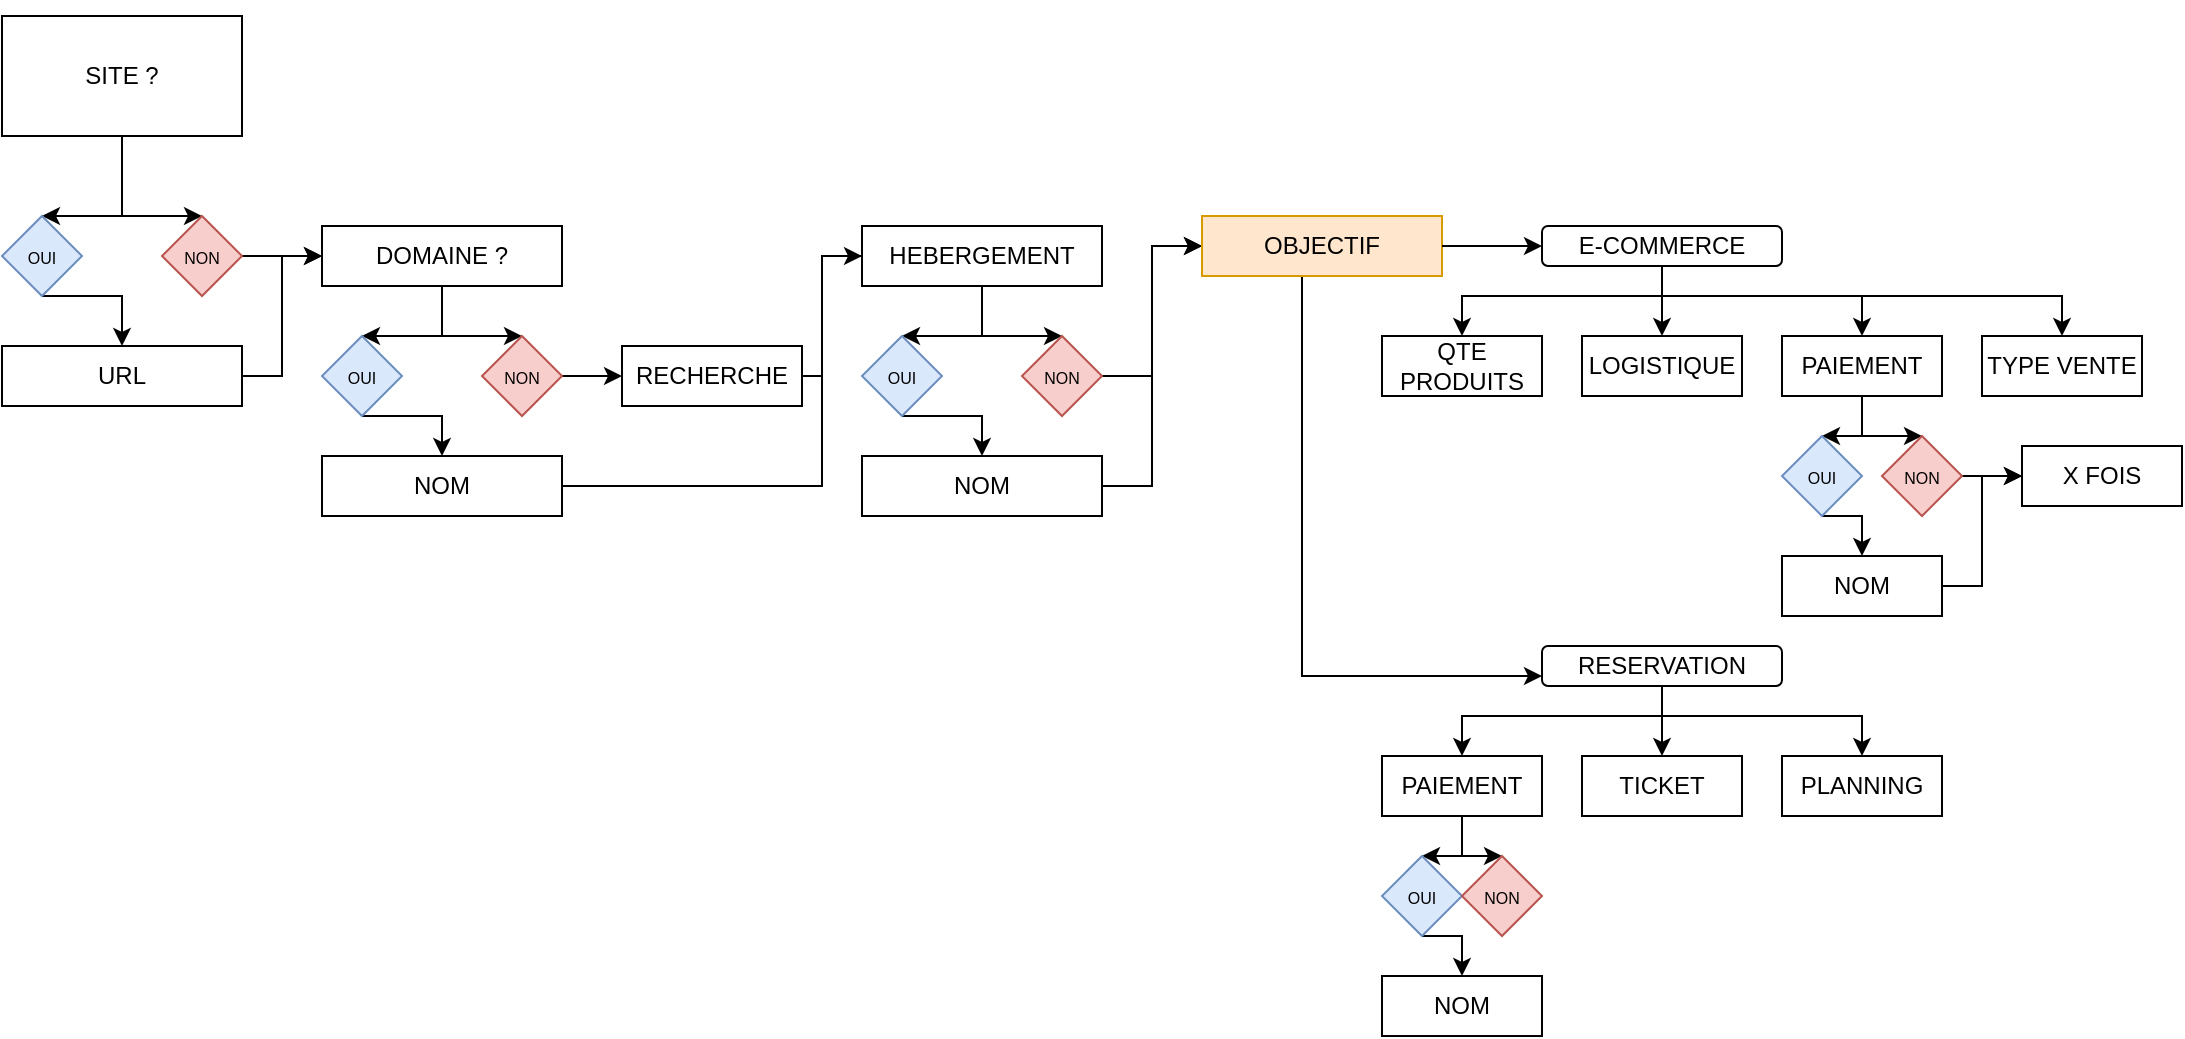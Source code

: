 <mxfile version="16.4.7" type="github">
  <diagram id="dq8gb7fQARIdYSocHXqy" name="Page-1">
    <mxGraphModel dx="813" dy="433" grid="1" gridSize="10" guides="1" tooltips="1" connect="1" arrows="1" fold="1" page="1" pageScale="1" pageWidth="1169" pageHeight="1654" math="0" shadow="0">
      <root>
        <mxCell id="0" />
        <mxCell id="1" parent="0" />
        <mxCell id="Kev8f9_p8VW5dfip_5u--6" style="edgeStyle=none;rounded=0;orthogonalLoop=1;jettySize=auto;html=1;exitX=0.5;exitY=1;exitDx=0;exitDy=0;entryX=0.5;entryY=0;entryDx=0;entryDy=0;" parent="1" source="Kev8f9_p8VW5dfip_5u--1" target="Kev8f9_p8VW5dfip_5u--2" edge="1">
          <mxGeometry relative="1" as="geometry">
            <Array as="points">
              <mxPoint x="100" y="140" />
            </Array>
          </mxGeometry>
        </mxCell>
        <mxCell id="Kev8f9_p8VW5dfip_5u--8" style="edgeStyle=none;rounded=0;orthogonalLoop=1;jettySize=auto;html=1;entryX=0.5;entryY=0;entryDx=0;entryDy=0;fontSize=8;" parent="1" source="Kev8f9_p8VW5dfip_5u--1" target="Kev8f9_p8VW5dfip_5u--7" edge="1">
          <mxGeometry relative="1" as="geometry">
            <Array as="points">
              <mxPoint x="100" y="140" />
            </Array>
          </mxGeometry>
        </mxCell>
        <mxCell id="Kev8f9_p8VW5dfip_5u--1" value="SITE ?" style="rounded=0;whiteSpace=wrap;html=1;direction=west;" parent="1" vertex="1">
          <mxGeometry x="40" y="40" width="120" height="60" as="geometry" />
        </mxCell>
        <mxCell id="Kev8f9_p8VW5dfip_5u--10" style="edgeStyle=none;rounded=0;orthogonalLoop=1;jettySize=auto;html=1;exitX=0.5;exitY=1;exitDx=0;exitDy=0;fontSize=8;entryX=0.5;entryY=0;entryDx=0;entryDy=0;" parent="1" source="Kev8f9_p8VW5dfip_5u--2" target="Kev8f9_p8VW5dfip_5u--9" edge="1">
          <mxGeometry relative="1" as="geometry">
            <Array as="points">
              <mxPoint x="100" y="180" />
            </Array>
          </mxGeometry>
        </mxCell>
        <mxCell id="Kev8f9_p8VW5dfip_5u--2" value="&lt;font style=&quot;font-size: 8px&quot;&gt;OUI&lt;/font&gt;" style="rhombus;whiteSpace=wrap;html=1;fillColor=#dae8fc;strokeColor=#6c8ebf;" parent="1" vertex="1">
          <mxGeometry x="40" y="140" width="40" height="40" as="geometry" />
        </mxCell>
        <mxCell id="Kev8f9_p8VW5dfip_5u--13" style="edgeStyle=none;rounded=0;orthogonalLoop=1;jettySize=auto;html=1;exitX=1;exitY=0.5;exitDx=0;exitDy=0;entryX=0;entryY=0.5;entryDx=0;entryDy=0;fontSize=8;" parent="1" source="Kev8f9_p8VW5dfip_5u--7" target="Kev8f9_p8VW5dfip_5u--11" edge="1">
          <mxGeometry relative="1" as="geometry" />
        </mxCell>
        <mxCell id="Kev8f9_p8VW5dfip_5u--7" value="&lt;font style=&quot;font-size: 8px&quot;&gt;NON&lt;/font&gt;" style="rhombus;whiteSpace=wrap;html=1;fillColor=#f8cecc;strokeColor=#b85450;" parent="1" vertex="1">
          <mxGeometry x="120" y="140" width="40" height="40" as="geometry" />
        </mxCell>
        <mxCell id="D3do3Fapur8upNNMfMpW-5" style="edgeStyle=orthogonalEdgeStyle;rounded=0;orthogonalLoop=1;jettySize=auto;html=1;entryX=0;entryY=0.5;entryDx=0;entryDy=0;" parent="1" source="Kev8f9_p8VW5dfip_5u--9" target="Kev8f9_p8VW5dfip_5u--11" edge="1">
          <mxGeometry relative="1" as="geometry">
            <mxPoint x="180" y="160" as="targetPoint" />
          </mxGeometry>
        </mxCell>
        <mxCell id="Kev8f9_p8VW5dfip_5u--9" value="URL" style="rounded=0;whiteSpace=wrap;html=1;" parent="1" vertex="1">
          <mxGeometry x="40" y="205" width="120" height="30" as="geometry" />
        </mxCell>
        <mxCell id="Kev8f9_p8VW5dfip_5u--15" style="edgeStyle=none;rounded=0;orthogonalLoop=1;jettySize=auto;html=1;fontSize=8;entryX=0.5;entryY=0;entryDx=0;entryDy=0;" parent="1" source="Kev8f9_p8VW5dfip_5u--11" target="Kev8f9_p8VW5dfip_5u--14" edge="1">
          <mxGeometry relative="1" as="geometry">
            <Array as="points">
              <mxPoint x="260" y="200" />
            </Array>
          </mxGeometry>
        </mxCell>
        <mxCell id="Kev8f9_p8VW5dfip_5u--17" style="edgeStyle=none;rounded=0;orthogonalLoop=1;jettySize=auto;html=1;fontSize=8;entryX=0.5;entryY=0;entryDx=0;entryDy=0;" parent="1" source="Kev8f9_p8VW5dfip_5u--11" target="Kev8f9_p8VW5dfip_5u--16" edge="1">
          <mxGeometry relative="1" as="geometry">
            <Array as="points">
              <mxPoint x="260" y="200" />
            </Array>
          </mxGeometry>
        </mxCell>
        <mxCell id="Kev8f9_p8VW5dfip_5u--11" value="DOMAINE ?" style="rounded=0;whiteSpace=wrap;html=1;" parent="1" vertex="1">
          <mxGeometry x="200" y="145" width="120" height="30" as="geometry" />
        </mxCell>
        <mxCell id="Kev8f9_p8VW5dfip_5u--19" style="edgeStyle=none;rounded=0;orthogonalLoop=1;jettySize=auto;html=1;fontSize=8;exitX=0.5;exitY=1;exitDx=0;exitDy=0;" parent="1" source="Kev8f9_p8VW5dfip_5u--14" target="Kev8f9_p8VW5dfip_5u--18" edge="1">
          <mxGeometry relative="1" as="geometry">
            <Array as="points">
              <mxPoint x="260" y="240" />
            </Array>
          </mxGeometry>
        </mxCell>
        <mxCell id="Kev8f9_p8VW5dfip_5u--14" value="&lt;font style=&quot;font-size: 8px&quot;&gt;OUI&lt;/font&gt;" style="rhombus;whiteSpace=wrap;html=1;fillColor=#dae8fc;strokeColor=#6c8ebf;" parent="1" vertex="1">
          <mxGeometry x="200" y="200" width="40" height="40" as="geometry" />
        </mxCell>
        <mxCell id="D3do3Fapur8upNNMfMpW-3" style="edgeStyle=orthogonalEdgeStyle;rounded=0;orthogonalLoop=1;jettySize=auto;html=1;entryX=0;entryY=0.5;entryDx=0;entryDy=0;" parent="1" source="Kev8f9_p8VW5dfip_5u--16" target="D3do3Fapur8upNNMfMpW-1" edge="1">
          <mxGeometry relative="1" as="geometry" />
        </mxCell>
        <mxCell id="Kev8f9_p8VW5dfip_5u--16" value="&lt;font style=&quot;font-size: 8px&quot;&gt;NON&lt;/font&gt;" style="rhombus;whiteSpace=wrap;html=1;fillColor=#f8cecc;strokeColor=#b85450;" parent="1" vertex="1">
          <mxGeometry x="280" y="200" width="40" height="40" as="geometry" />
        </mxCell>
        <mxCell id="D3do3Fapur8upNNMfMpW-6" style="edgeStyle=orthogonalEdgeStyle;rounded=0;orthogonalLoop=1;jettySize=auto;html=1;" parent="1" source="Kev8f9_p8VW5dfip_5u--18" edge="1">
          <mxGeometry relative="1" as="geometry">
            <mxPoint x="480" y="160" as="targetPoint" />
            <Array as="points">
              <mxPoint x="450" y="275" />
              <mxPoint x="450" y="160" />
            </Array>
          </mxGeometry>
        </mxCell>
        <mxCell id="Kev8f9_p8VW5dfip_5u--18" value="NOM" style="rounded=0;whiteSpace=wrap;html=1;" parent="1" vertex="1">
          <mxGeometry x="200" y="260" width="120" height="30" as="geometry" />
        </mxCell>
        <mxCell id="KWt4Akiu5r29RGmFctum-5" style="edgeStyle=none;rounded=0;orthogonalLoop=1;jettySize=auto;html=1;entryX=0.5;entryY=0;entryDx=0;entryDy=0;fontSize=8;" parent="1" source="Kev8f9_p8VW5dfip_5u--20" target="Kev8f9_p8VW5dfip_5u--24" edge="1">
          <mxGeometry relative="1" as="geometry">
            <Array as="points">
              <mxPoint x="530" y="200" />
            </Array>
          </mxGeometry>
        </mxCell>
        <mxCell id="KWt4Akiu5r29RGmFctum-6" style="edgeStyle=none;rounded=0;orthogonalLoop=1;jettySize=auto;html=1;entryX=0.5;entryY=0;entryDx=0;entryDy=0;fontSize=8;" parent="1" source="Kev8f9_p8VW5dfip_5u--20" target="Kev8f9_p8VW5dfip_5u--26" edge="1">
          <mxGeometry relative="1" as="geometry">
            <Array as="points">
              <mxPoint x="530" y="200" />
            </Array>
          </mxGeometry>
        </mxCell>
        <mxCell id="Kev8f9_p8VW5dfip_5u--20" value="HEBERGEMENT" style="rounded=0;whiteSpace=wrap;html=1;" parent="1" vertex="1">
          <mxGeometry x="470" y="145" width="120" height="30" as="geometry" />
        </mxCell>
        <mxCell id="KWt4Akiu5r29RGmFctum-7" style="edgeStyle=none;rounded=0;orthogonalLoop=1;jettySize=auto;html=1;entryX=0.5;entryY=0;entryDx=0;entryDy=0;fontSize=8;exitX=0.5;exitY=1;exitDx=0;exitDy=0;" parent="1" source="Kev8f9_p8VW5dfip_5u--24" target="Kev8f9_p8VW5dfip_5u--28" edge="1">
          <mxGeometry relative="1" as="geometry">
            <Array as="points">
              <mxPoint x="530" y="240" />
            </Array>
          </mxGeometry>
        </mxCell>
        <mxCell id="Kev8f9_p8VW5dfip_5u--24" value="&lt;font style=&quot;font-size: 8px&quot;&gt;OUI&lt;/font&gt;" style="rhombus;whiteSpace=wrap;html=1;fillColor=#dae8fc;strokeColor=#6c8ebf;" parent="1" vertex="1">
          <mxGeometry x="470" y="200" width="40" height="40" as="geometry" />
        </mxCell>
        <mxCell id="D3do3Fapur8upNNMfMpW-9" style="edgeStyle=orthogonalEdgeStyle;rounded=0;orthogonalLoop=1;jettySize=auto;html=1;entryX=0;entryY=0.5;entryDx=0;entryDy=0;" parent="1" source="Kev8f9_p8VW5dfip_5u--26" target="D3do3Fapur8upNNMfMpW-8" edge="1">
          <mxGeometry relative="1" as="geometry" />
        </mxCell>
        <mxCell id="Kev8f9_p8VW5dfip_5u--26" value="&lt;font style=&quot;font-size: 8px&quot;&gt;NON&lt;/font&gt;" style="rhombus;whiteSpace=wrap;html=1;fillColor=#f8cecc;strokeColor=#b85450;" parent="1" vertex="1">
          <mxGeometry x="550" y="200" width="40" height="40" as="geometry" />
        </mxCell>
        <mxCell id="D3do3Fapur8upNNMfMpW-10" style="edgeStyle=orthogonalEdgeStyle;rounded=0;orthogonalLoop=1;jettySize=auto;html=1;entryX=0;entryY=0.5;entryDx=0;entryDy=0;" parent="1" source="Kev8f9_p8VW5dfip_5u--28" target="D3do3Fapur8upNNMfMpW-8" edge="1">
          <mxGeometry relative="1" as="geometry" />
        </mxCell>
        <mxCell id="Kev8f9_p8VW5dfip_5u--28" value="NOM" style="rounded=0;whiteSpace=wrap;html=1;" parent="1" vertex="1">
          <mxGeometry x="470" y="260" width="120" height="30" as="geometry" />
        </mxCell>
        <mxCell id="D3do3Fapur8upNNMfMpW-4" style="edgeStyle=orthogonalEdgeStyle;rounded=0;orthogonalLoop=1;jettySize=auto;html=1;entryX=0;entryY=0.5;entryDx=0;entryDy=0;" parent="1" source="D3do3Fapur8upNNMfMpW-1" target="Kev8f9_p8VW5dfip_5u--20" edge="1">
          <mxGeometry relative="1" as="geometry">
            <Array as="points">
              <mxPoint x="450" y="220" />
              <mxPoint x="450" y="160" />
            </Array>
          </mxGeometry>
        </mxCell>
        <mxCell id="D3do3Fapur8upNNMfMpW-1" value="RECHERCHE" style="rounded=0;whiteSpace=wrap;html=1;" parent="1" vertex="1">
          <mxGeometry x="350" y="205" width="90" height="30" as="geometry" />
        </mxCell>
        <mxCell id="24i1-asg91OINh3pQ_xX-2" style="edgeStyle=orthogonalEdgeStyle;rounded=0;orthogonalLoop=1;jettySize=auto;html=1;entryX=0;entryY=0.75;entryDx=0;entryDy=0;" edge="1" parent="1" source="D3do3Fapur8upNNMfMpW-8" target="D3do3Fapur8upNNMfMpW-33">
          <mxGeometry relative="1" as="geometry">
            <Array as="points">
              <mxPoint x="690" y="370" />
            </Array>
          </mxGeometry>
        </mxCell>
        <mxCell id="D3do3Fapur8upNNMfMpW-8" value="OBJECTIF" style="rounded=0;whiteSpace=wrap;html=1;fillColor=#ffe6cc;strokeColor=#d79b00;" parent="1" vertex="1">
          <mxGeometry x="640" y="140" width="120" height="30" as="geometry" />
        </mxCell>
        <mxCell id="D3do3Fapur8upNNMfMpW-14" style="edgeStyle=orthogonalEdgeStyle;rounded=0;orthogonalLoop=1;jettySize=auto;html=1;exitX=1;exitY=0.5;exitDx=0;exitDy=0;" parent="1" source="D3do3Fapur8upNNMfMpW-8" target="D3do3Fapur8upNNMfMpW-13" edge="1">
          <mxGeometry relative="1" as="geometry">
            <mxPoint x="690" y="155" as="sourcePoint" />
          </mxGeometry>
        </mxCell>
        <mxCell id="D3do3Fapur8upNNMfMpW-16" style="edgeStyle=orthogonalEdgeStyle;rounded=0;orthogonalLoop=1;jettySize=auto;html=1;entryX=0.5;entryY=0;entryDx=0;entryDy=0;" parent="1" source="D3do3Fapur8upNNMfMpW-13" target="D3do3Fapur8upNNMfMpW-15" edge="1">
          <mxGeometry relative="1" as="geometry">
            <Array as="points">
              <mxPoint x="870" y="180" />
              <mxPoint x="770" y="180" />
            </Array>
          </mxGeometry>
        </mxCell>
        <mxCell id="D3do3Fapur8upNNMfMpW-20" style="edgeStyle=orthogonalEdgeStyle;rounded=0;orthogonalLoop=1;jettySize=auto;html=1;" parent="1" source="D3do3Fapur8upNNMfMpW-13" target="D3do3Fapur8upNNMfMpW-19" edge="1">
          <mxGeometry relative="1" as="geometry">
            <Array as="points">
              <mxPoint x="870" y="180" />
              <mxPoint x="970" y="180" />
            </Array>
          </mxGeometry>
        </mxCell>
        <mxCell id="D3do3Fapur8upNNMfMpW-21" style="edgeStyle=orthogonalEdgeStyle;rounded=0;orthogonalLoop=1;jettySize=auto;html=1;entryX=0.5;entryY=0;entryDx=0;entryDy=0;" parent="1" source="D3do3Fapur8upNNMfMpW-13" target="D3do3Fapur8upNNMfMpW-17" edge="1">
          <mxGeometry relative="1" as="geometry" />
        </mxCell>
        <mxCell id="D3do3Fapur8upNNMfMpW-32" style="edgeStyle=orthogonalEdgeStyle;rounded=0;orthogonalLoop=1;jettySize=auto;html=1;" parent="1" source="D3do3Fapur8upNNMfMpW-13" target="D3do3Fapur8upNNMfMpW-31" edge="1">
          <mxGeometry relative="1" as="geometry">
            <Array as="points">
              <mxPoint x="870" y="180" />
              <mxPoint x="1070" y="180" />
            </Array>
          </mxGeometry>
        </mxCell>
        <mxCell id="D3do3Fapur8upNNMfMpW-13" value="E-COMMERCE" style="rounded=1;whiteSpace=wrap;html=1;" parent="1" vertex="1">
          <mxGeometry x="810" y="145" width="120" height="20" as="geometry" />
        </mxCell>
        <mxCell id="D3do3Fapur8upNNMfMpW-15" value="QTE PRODUITS" style="rounded=0;whiteSpace=wrap;html=1;" parent="1" vertex="1">
          <mxGeometry x="730" y="200" width="80" height="30" as="geometry" />
        </mxCell>
        <mxCell id="D3do3Fapur8upNNMfMpW-17" value="LOGISTIQUE" style="rounded=0;whiteSpace=wrap;html=1;" parent="1" vertex="1">
          <mxGeometry x="830" y="200" width="80" height="30" as="geometry" />
        </mxCell>
        <mxCell id="D3do3Fapur8upNNMfMpW-25" style="edgeStyle=orthogonalEdgeStyle;rounded=0;orthogonalLoop=1;jettySize=auto;html=1;entryX=0.5;entryY=0;entryDx=0;entryDy=0;" parent="1" source="D3do3Fapur8upNNMfMpW-19" target="D3do3Fapur8upNNMfMpW-22" edge="1">
          <mxGeometry relative="1" as="geometry" />
        </mxCell>
        <mxCell id="D3do3Fapur8upNNMfMpW-27" style="edgeStyle=orthogonalEdgeStyle;rounded=0;orthogonalLoop=1;jettySize=auto;html=1;" parent="1" source="D3do3Fapur8upNNMfMpW-19" target="D3do3Fapur8upNNMfMpW-23" edge="1">
          <mxGeometry relative="1" as="geometry" />
        </mxCell>
        <mxCell id="D3do3Fapur8upNNMfMpW-19" value="PAIEMENT" style="rounded=0;whiteSpace=wrap;html=1;" parent="1" vertex="1">
          <mxGeometry x="930" y="200" width="80" height="30" as="geometry" />
        </mxCell>
        <mxCell id="D3do3Fapur8upNNMfMpW-26" style="edgeStyle=orthogonalEdgeStyle;rounded=0;orthogonalLoop=1;jettySize=auto;html=1;entryX=0.5;entryY=0;entryDx=0;entryDy=0;exitX=0.5;exitY=1;exitDx=0;exitDy=0;" parent="1" source="D3do3Fapur8upNNMfMpW-22" target="D3do3Fapur8upNNMfMpW-24" edge="1">
          <mxGeometry relative="1" as="geometry">
            <Array as="points">
              <mxPoint x="950" y="290" />
            </Array>
          </mxGeometry>
        </mxCell>
        <mxCell id="D3do3Fapur8upNNMfMpW-22" value="&lt;font style=&quot;font-size: 8px&quot;&gt;OUI&lt;/font&gt;" style="rhombus;whiteSpace=wrap;html=1;fillColor=#dae8fc;strokeColor=#6c8ebf;" parent="1" vertex="1">
          <mxGeometry x="930" y="250" width="40" height="40" as="geometry" />
        </mxCell>
        <mxCell id="D3do3Fapur8upNNMfMpW-30" style="edgeStyle=orthogonalEdgeStyle;rounded=0;orthogonalLoop=1;jettySize=auto;html=1;entryX=0;entryY=0.5;entryDx=0;entryDy=0;" parent="1" source="D3do3Fapur8upNNMfMpW-23" target="D3do3Fapur8upNNMfMpW-28" edge="1">
          <mxGeometry relative="1" as="geometry" />
        </mxCell>
        <mxCell id="D3do3Fapur8upNNMfMpW-23" value="&lt;font style=&quot;font-size: 8px&quot;&gt;NON&lt;/font&gt;" style="rhombus;whiteSpace=wrap;html=1;fillColor=#f8cecc;strokeColor=#b85450;" parent="1" vertex="1">
          <mxGeometry x="980" y="250" width="40" height="40" as="geometry" />
        </mxCell>
        <mxCell id="D3do3Fapur8upNNMfMpW-29" style="edgeStyle=orthogonalEdgeStyle;rounded=0;orthogonalLoop=1;jettySize=auto;html=1;entryX=0;entryY=0.5;entryDx=0;entryDy=0;" parent="1" source="D3do3Fapur8upNNMfMpW-24" target="D3do3Fapur8upNNMfMpW-28" edge="1">
          <mxGeometry relative="1" as="geometry">
            <Array as="points">
              <mxPoint x="1030" y="325" />
              <mxPoint x="1030" y="270" />
            </Array>
          </mxGeometry>
        </mxCell>
        <mxCell id="D3do3Fapur8upNNMfMpW-24" value="NOM" style="rounded=0;whiteSpace=wrap;html=1;" parent="1" vertex="1">
          <mxGeometry x="930" y="310" width="80" height="30" as="geometry" />
        </mxCell>
        <mxCell id="D3do3Fapur8upNNMfMpW-28" value="X FOIS" style="rounded=0;whiteSpace=wrap;html=1;" parent="1" vertex="1">
          <mxGeometry x="1050" y="255" width="80" height="30" as="geometry" />
        </mxCell>
        <mxCell id="D3do3Fapur8upNNMfMpW-31" value="TYPE VENTE" style="rounded=0;whiteSpace=wrap;html=1;" parent="1" vertex="1">
          <mxGeometry x="1030" y="200" width="80" height="30" as="geometry" />
        </mxCell>
        <mxCell id="D3do3Fapur8upNNMfMpW-44" style="edgeStyle=orthogonalEdgeStyle;rounded=0;orthogonalLoop=1;jettySize=auto;html=1;" parent="1" source="D3do3Fapur8upNNMfMpW-33" target="D3do3Fapur8upNNMfMpW-43" edge="1">
          <mxGeometry relative="1" as="geometry">
            <Array as="points">
              <mxPoint x="870" y="380" />
              <mxPoint x="870" y="380" />
            </Array>
          </mxGeometry>
        </mxCell>
        <mxCell id="D3do3Fapur8upNNMfMpW-48" style="edgeStyle=orthogonalEdgeStyle;rounded=0;orthogonalLoop=1;jettySize=auto;html=1;entryX=0.5;entryY=0;entryDx=0;entryDy=0;" parent="1" source="D3do3Fapur8upNNMfMpW-33" target="D3do3Fapur8upNNMfMpW-47" edge="1">
          <mxGeometry relative="1" as="geometry">
            <Array as="points">
              <mxPoint x="870" y="390" />
              <mxPoint x="970" y="390" />
            </Array>
          </mxGeometry>
        </mxCell>
        <mxCell id="D3do3Fapur8upNNMfMpW-49" style="edgeStyle=orthogonalEdgeStyle;rounded=0;orthogonalLoop=1;jettySize=auto;html=1;entryX=0.5;entryY=0;entryDx=0;entryDy=0;" parent="1" source="D3do3Fapur8upNNMfMpW-33" target="D3do3Fapur8upNNMfMpW-35" edge="1">
          <mxGeometry relative="1" as="geometry">
            <Array as="points">
              <mxPoint x="870" y="390" />
              <mxPoint x="770" y="390" />
            </Array>
          </mxGeometry>
        </mxCell>
        <mxCell id="D3do3Fapur8upNNMfMpW-33" value="RESERVATION" style="rounded=1;whiteSpace=wrap;html=1;" parent="1" vertex="1">
          <mxGeometry x="810" y="355" width="120" height="20" as="geometry" />
        </mxCell>
        <mxCell id="D3do3Fapur8upNNMfMpW-38" style="edgeStyle=orthogonalEdgeStyle;rounded=0;orthogonalLoop=1;jettySize=auto;html=1;entryX=0.5;entryY=0;entryDx=0;entryDy=0;" parent="1" source="D3do3Fapur8upNNMfMpW-35" target="D3do3Fapur8upNNMfMpW-36" edge="1">
          <mxGeometry relative="1" as="geometry" />
        </mxCell>
        <mxCell id="D3do3Fapur8upNNMfMpW-39" style="edgeStyle=orthogonalEdgeStyle;rounded=0;orthogonalLoop=1;jettySize=auto;html=1;" parent="1" source="D3do3Fapur8upNNMfMpW-35" target="D3do3Fapur8upNNMfMpW-37" edge="1">
          <mxGeometry relative="1" as="geometry" />
        </mxCell>
        <mxCell id="D3do3Fapur8upNNMfMpW-35" value="PAIEMENT" style="rounded=0;whiteSpace=wrap;html=1;" parent="1" vertex="1">
          <mxGeometry x="730" y="410" width="80" height="30" as="geometry" />
        </mxCell>
        <mxCell id="D3do3Fapur8upNNMfMpW-41" style="edgeStyle=orthogonalEdgeStyle;rounded=0;orthogonalLoop=1;jettySize=auto;html=1;exitX=0.5;exitY=1;exitDx=0;exitDy=0;" parent="1" source="D3do3Fapur8upNNMfMpW-36" target="D3do3Fapur8upNNMfMpW-40" edge="1">
          <mxGeometry relative="1" as="geometry">
            <Array as="points">
              <mxPoint x="770" y="500" />
            </Array>
          </mxGeometry>
        </mxCell>
        <mxCell id="D3do3Fapur8upNNMfMpW-36" value="&lt;font style=&quot;font-size: 8px&quot;&gt;OUI&lt;/font&gt;" style="rhombus;whiteSpace=wrap;html=1;fillColor=#dae8fc;strokeColor=#6c8ebf;" parent="1" vertex="1">
          <mxGeometry x="730" y="460" width="40" height="40" as="geometry" />
        </mxCell>
        <mxCell id="D3do3Fapur8upNNMfMpW-37" value="&lt;font style=&quot;font-size: 8px&quot;&gt;NON&lt;/font&gt;" style="rhombus;whiteSpace=wrap;html=1;fillColor=#f8cecc;strokeColor=#b85450;" parent="1" vertex="1">
          <mxGeometry x="770" y="460" width="40" height="40" as="geometry" />
        </mxCell>
        <mxCell id="D3do3Fapur8upNNMfMpW-40" value="NOM" style="rounded=0;whiteSpace=wrap;html=1;" parent="1" vertex="1">
          <mxGeometry x="730" y="520" width="80" height="30" as="geometry" />
        </mxCell>
        <mxCell id="D3do3Fapur8upNNMfMpW-43" value="TICKET" style="rounded=0;whiteSpace=wrap;html=1;" parent="1" vertex="1">
          <mxGeometry x="830" y="410" width="80" height="30" as="geometry" />
        </mxCell>
        <mxCell id="D3do3Fapur8upNNMfMpW-47" value="PLANNING" style="rounded=0;whiteSpace=wrap;html=1;" parent="1" vertex="1">
          <mxGeometry x="930" y="410" width="80" height="30" as="geometry" />
        </mxCell>
      </root>
    </mxGraphModel>
  </diagram>
</mxfile>
